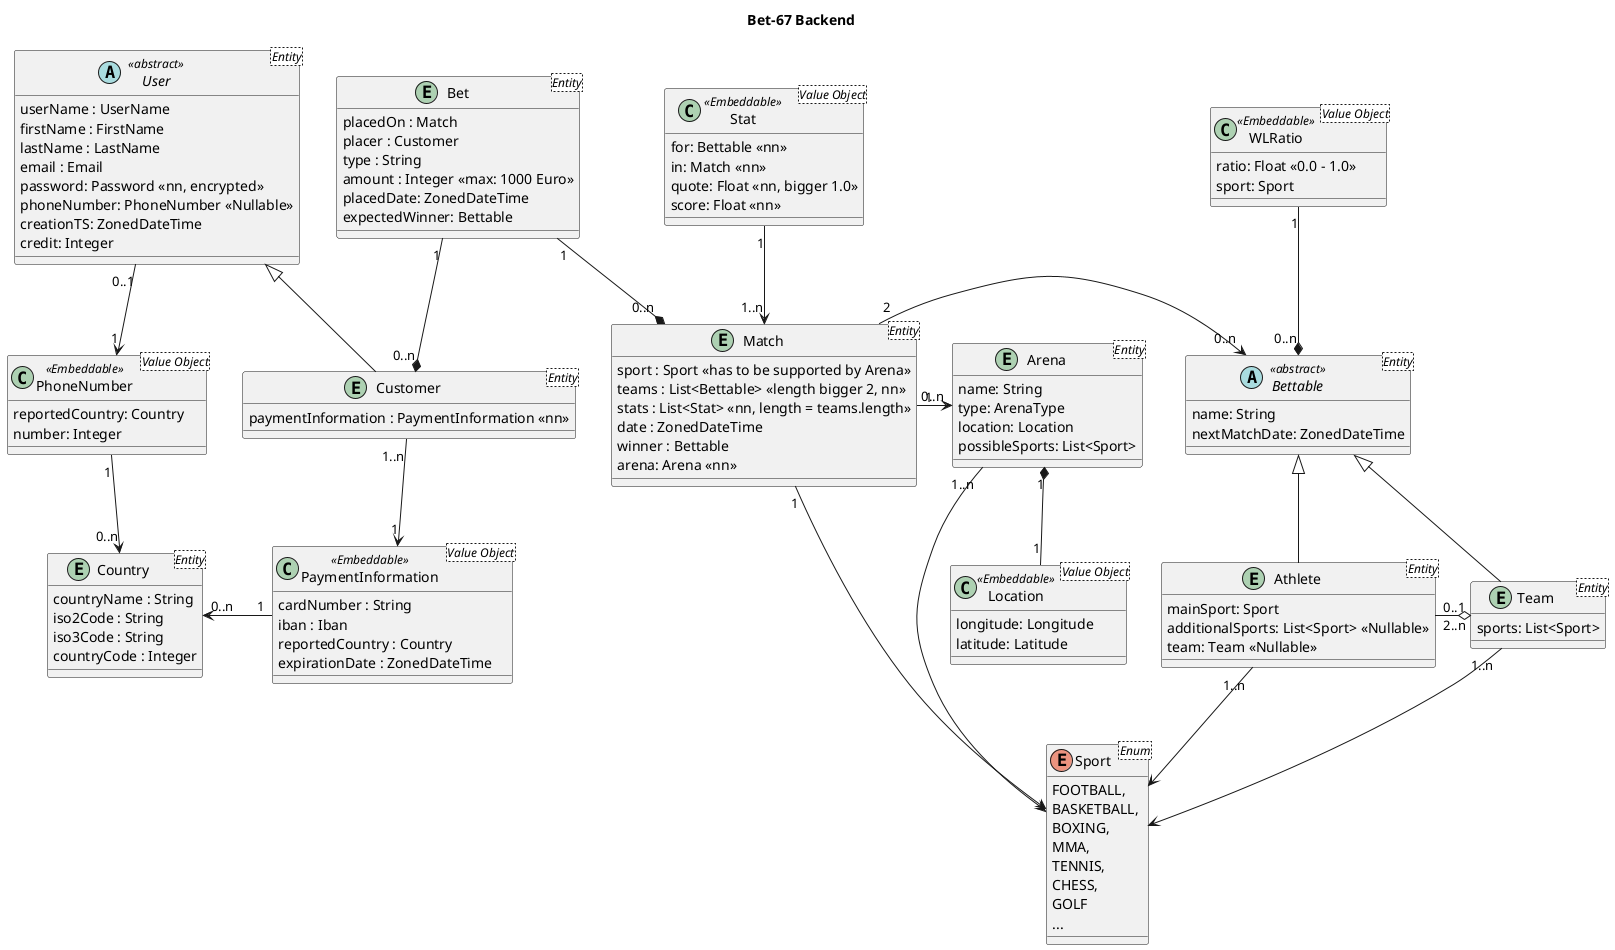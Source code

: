 @startuml

title Bet-67 Backend

abstract class User <Entity> <<abstract>> {
    userName : UserName
    firstName : FirstName
    lastName : LastName
    email : Email
    password: Password <<nn, encrypted>>
    phoneNumber: PhoneNumber <<Nullable>>
    creationTS: ZonedDateTime
    credit: Integer
}

class PhoneNumber <Value Object> <<Embeddable>> {
    reportedCountry: Country
    number: Integer
}

entity Customer <Entity> extends User{
    paymentInformation : PaymentInformation <<nn>>
}

entity Bet <Entity> {
    placedOn : Match
    placer : Customer
    type : String
    amount : Integer <<max: 1000 Euro>>
    placedDate: ZonedDateTime
    expectedWinner: Bettable
}

entity Match <Entity> {
    sport : Sport <<has to be supported by Arena>>
    teams : List<Bettable> <<length bigger 2, nn>>
    stats : List<Stat> <<nn, length = teams.length>>
    date : ZonedDateTime
    winner : Bettable
    arena: Arena <<nn>>
}

class Stat <Value Object> <<Embeddable>> {
    for: Bettable <<nn>>
    in: Match <<nn>>
    quote: Float <<nn, bigger 1.0>>
    score: Float <<nn>>
}

entity Arena <Entity> {
    name: String
    type: ArenaType
    location: Location
    possibleSports: List<Sport>
}

class Location <Value Object> <<Embeddable>> {
    longitude: Longitude
    latitude: Latitude
}

abstract class Bettable <Entity> <<abstract>> {
    name: String
    nextMatchDate: ZonedDateTime
}

class WLRatio <Value Object> <<Embeddable>> {
    ratio: Float <<0.0 - 1.0>>
    sport: Sport
}

entity Team <Entity> extends Bettable{
    sports: List<Sport>
}

entity Athlete <Entity> extends Bettable{
    mainSport: Sport
    additionalSports: List<Sport> <<Nullable>>
    team: Team <<Nullable>>
}

class PaymentInformation <Value Object>  <<Embeddable>> {
    cardNumber : String
    iban : Iban
    reportedCountry : Country
    expirationDate : ZonedDateTime
}

entity Country <Entity> {
    countryName : String
    iso2Code : String
    iso3Code : String
    countryCode : Integer
}

enum Sport <Enum> {
    FOOTBALL,
    BASKETBALL,
    BOXING,
    MMA,
    TENNIS,
    CHESS,
    GOLF
    ...
}

'!include rich_types.puml

Bet "1" --* "0..n" Customer
Customer "1..n" --> "1" PaymentInformation
PaymentInformation "1" -left> "0..n" Country
PhoneNumber "1" --> "0..n" Country
Bet "1" --* "0..n" Match
Match "2" -> "0..n" Bettable
WLRatio "1" --* "0..n" Bettable
Match "1" -> "0..n" Arena
Arena "1" *-- "1" Location
Team "1..n" --> Sport
Athlete "1..n" --> Sport
Match "1" --> Sport
Arena "1..n" -> Sport
User "0..1" --> "1" PhoneNumber
Athlete "0..1" -o "2..n" Team
Stat "1" --> "1..n" Match

@enduml
